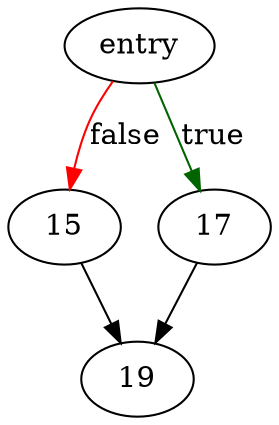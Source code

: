digraph "prog_fprintf" {
	// Node definitions.
	2 [label=entry];
	15;
	17;
	19;

	// Edge definitions.
	2 -> 15 [
		color=red
		label=false
	];
	2 -> 17 [
		color=darkgreen
		label=true
	];
	15 -> 19;
	17 -> 19;
}
